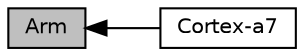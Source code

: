 digraph "Arm"
{
  edge [fontname="Helvetica",fontsize="10",labelfontname="Helvetica",labelfontsize="10"];
  node [fontname="Helvetica",fontsize="10",shape=box];
  rankdir=LR;
  Node1 [label="Arm",height=0.2,width=0.4,color="black", fillcolor="grey75", style="filled", fontcolor="black",tooltip=" "];
  Node2 [label="Cortex-a7",height=0.2,width=0.4,color="black", fillcolor="white", style="filled",URL="$group__cortex-a7.html",tooltip=" "];
  Node1->Node2 [shape=plaintext, dir="back", style="solid"];
}

